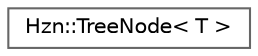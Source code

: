 digraph "Graphical Class Hierarchy"
{
 // LATEX_PDF_SIZE
  bgcolor="transparent";
  edge [fontname=Helvetica,fontsize=10,labelfontname=Helvetica,labelfontsize=10];
  node [fontname=Helvetica,fontsize=10,shape=box,height=0.2,width=0.4];
  rankdir="LR";
  Node0 [label="Hzn::TreeNode\< T \>",height=0.2,width=0.4,color="grey40", fillcolor="white", style="filled",URL="$class_hzn_1_1_tree_node.html",tooltip=" "];
}
